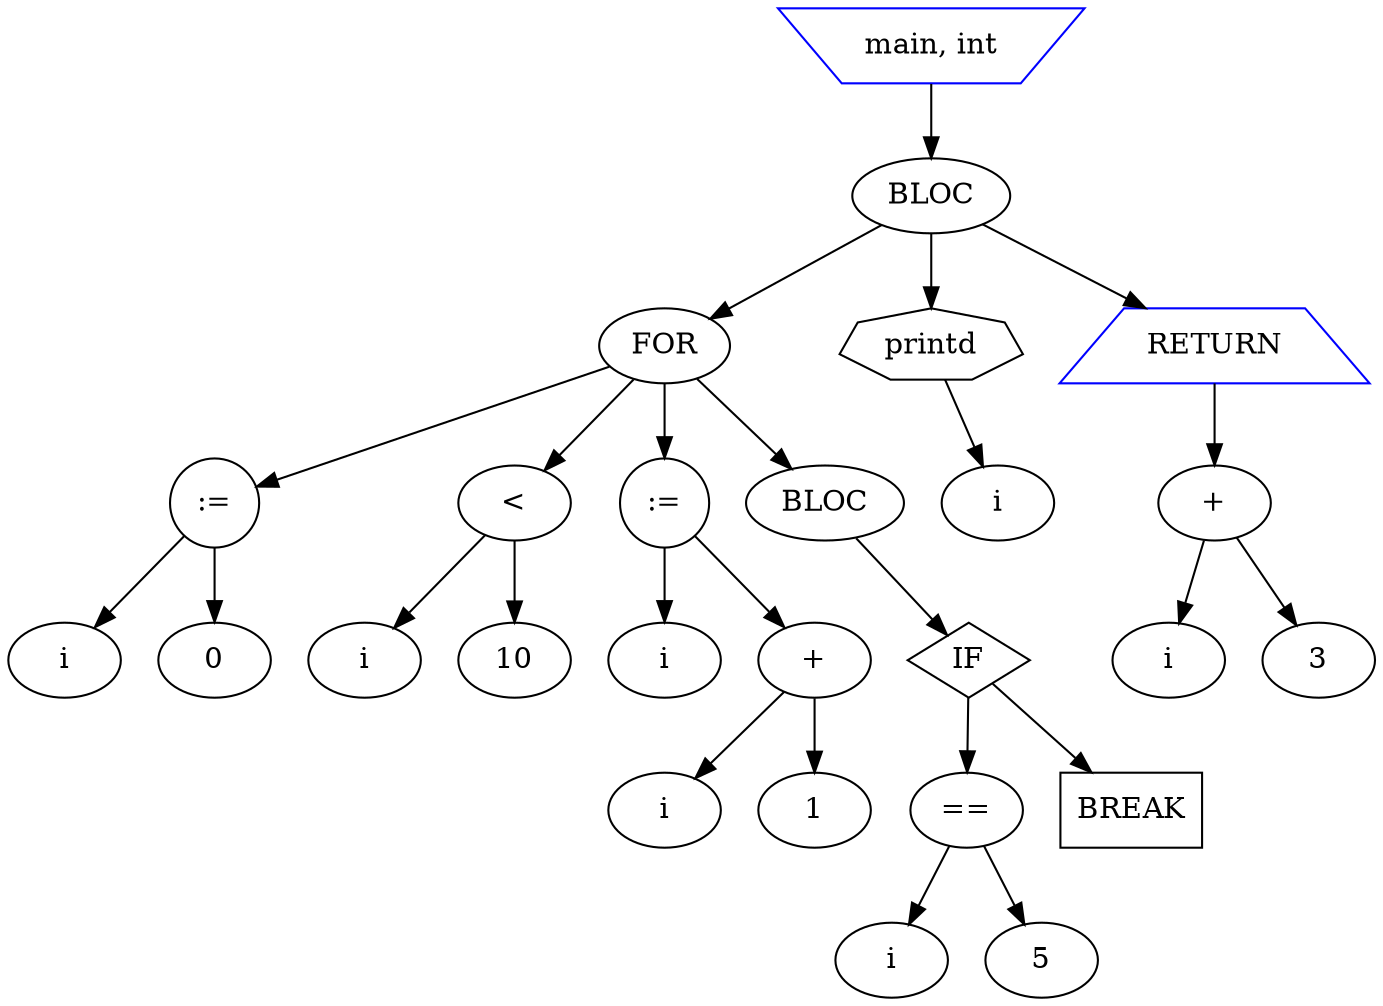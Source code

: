 digraph G {
node0 [label="main, int" shape=invtrapezium color=blue];
node1 [label="BLOC" shape=ellipse color=black];
node2 [label="FOR" shape=ellipse color=black];
node3 [label=":=" shape=circle color=black];
node4 [label="i" shape=ellipse color=black];
node3 -> node4;
node5 [label="0" shape=ellipse color=black];
node3 -> node5;
node2 -> node3;
node6 [label="<" shape=ellipse color=black];
node7 [label="i" shape=ellipse color=black];
node6 -> node7;
node8 [label="10" shape=ellipse color=black];
node6 -> node8;
node2 -> node6;
node9 [label=":=" shape=circle color=black];
node10 [label="i" shape=ellipse color=black];
node9 -> node10;
node11 [label="+" shape=ellipse color=black];
node12 [label="i" shape=ellipse color=black];
node11 -> node12;
node13 [label="1" shape=ellipse color=black];
node11 -> node13;
node9 -> node11;
node2 -> node9;
node14 [label="BLOC" shape=ellipse color=black];
node15 [label="IF" shape=diamond color=black];
node16 [label="==" shape=ellipse color=black];
node17 [label="i" shape=ellipse color=black];
node16 -> node17;
node18 [label="5" shape=ellipse color=black];
node16 -> node18;
node15 -> node16;
node19 [label="BREAK" shape=rectangle color=black];
node15 -> node19;
node14 -> node15;
node2 -> node14;
node1 -> node2;
node20 [label="printd" shape=septagon color=black];
node21 [label="i" shape=ellipse color=black];
node20 -> node21;
node1 -> node20;
node22 [label="RETURN" shape=trapezium color=blue];
node23 [label="+" shape=ellipse color=black];
node24 [label="i" shape=ellipse color=black];
node23 -> node24;
node25 [label="3" shape=ellipse color=black];
node23 -> node25;
node22 -> node23;
node1 -> node22;
node0 -> node1;
}
